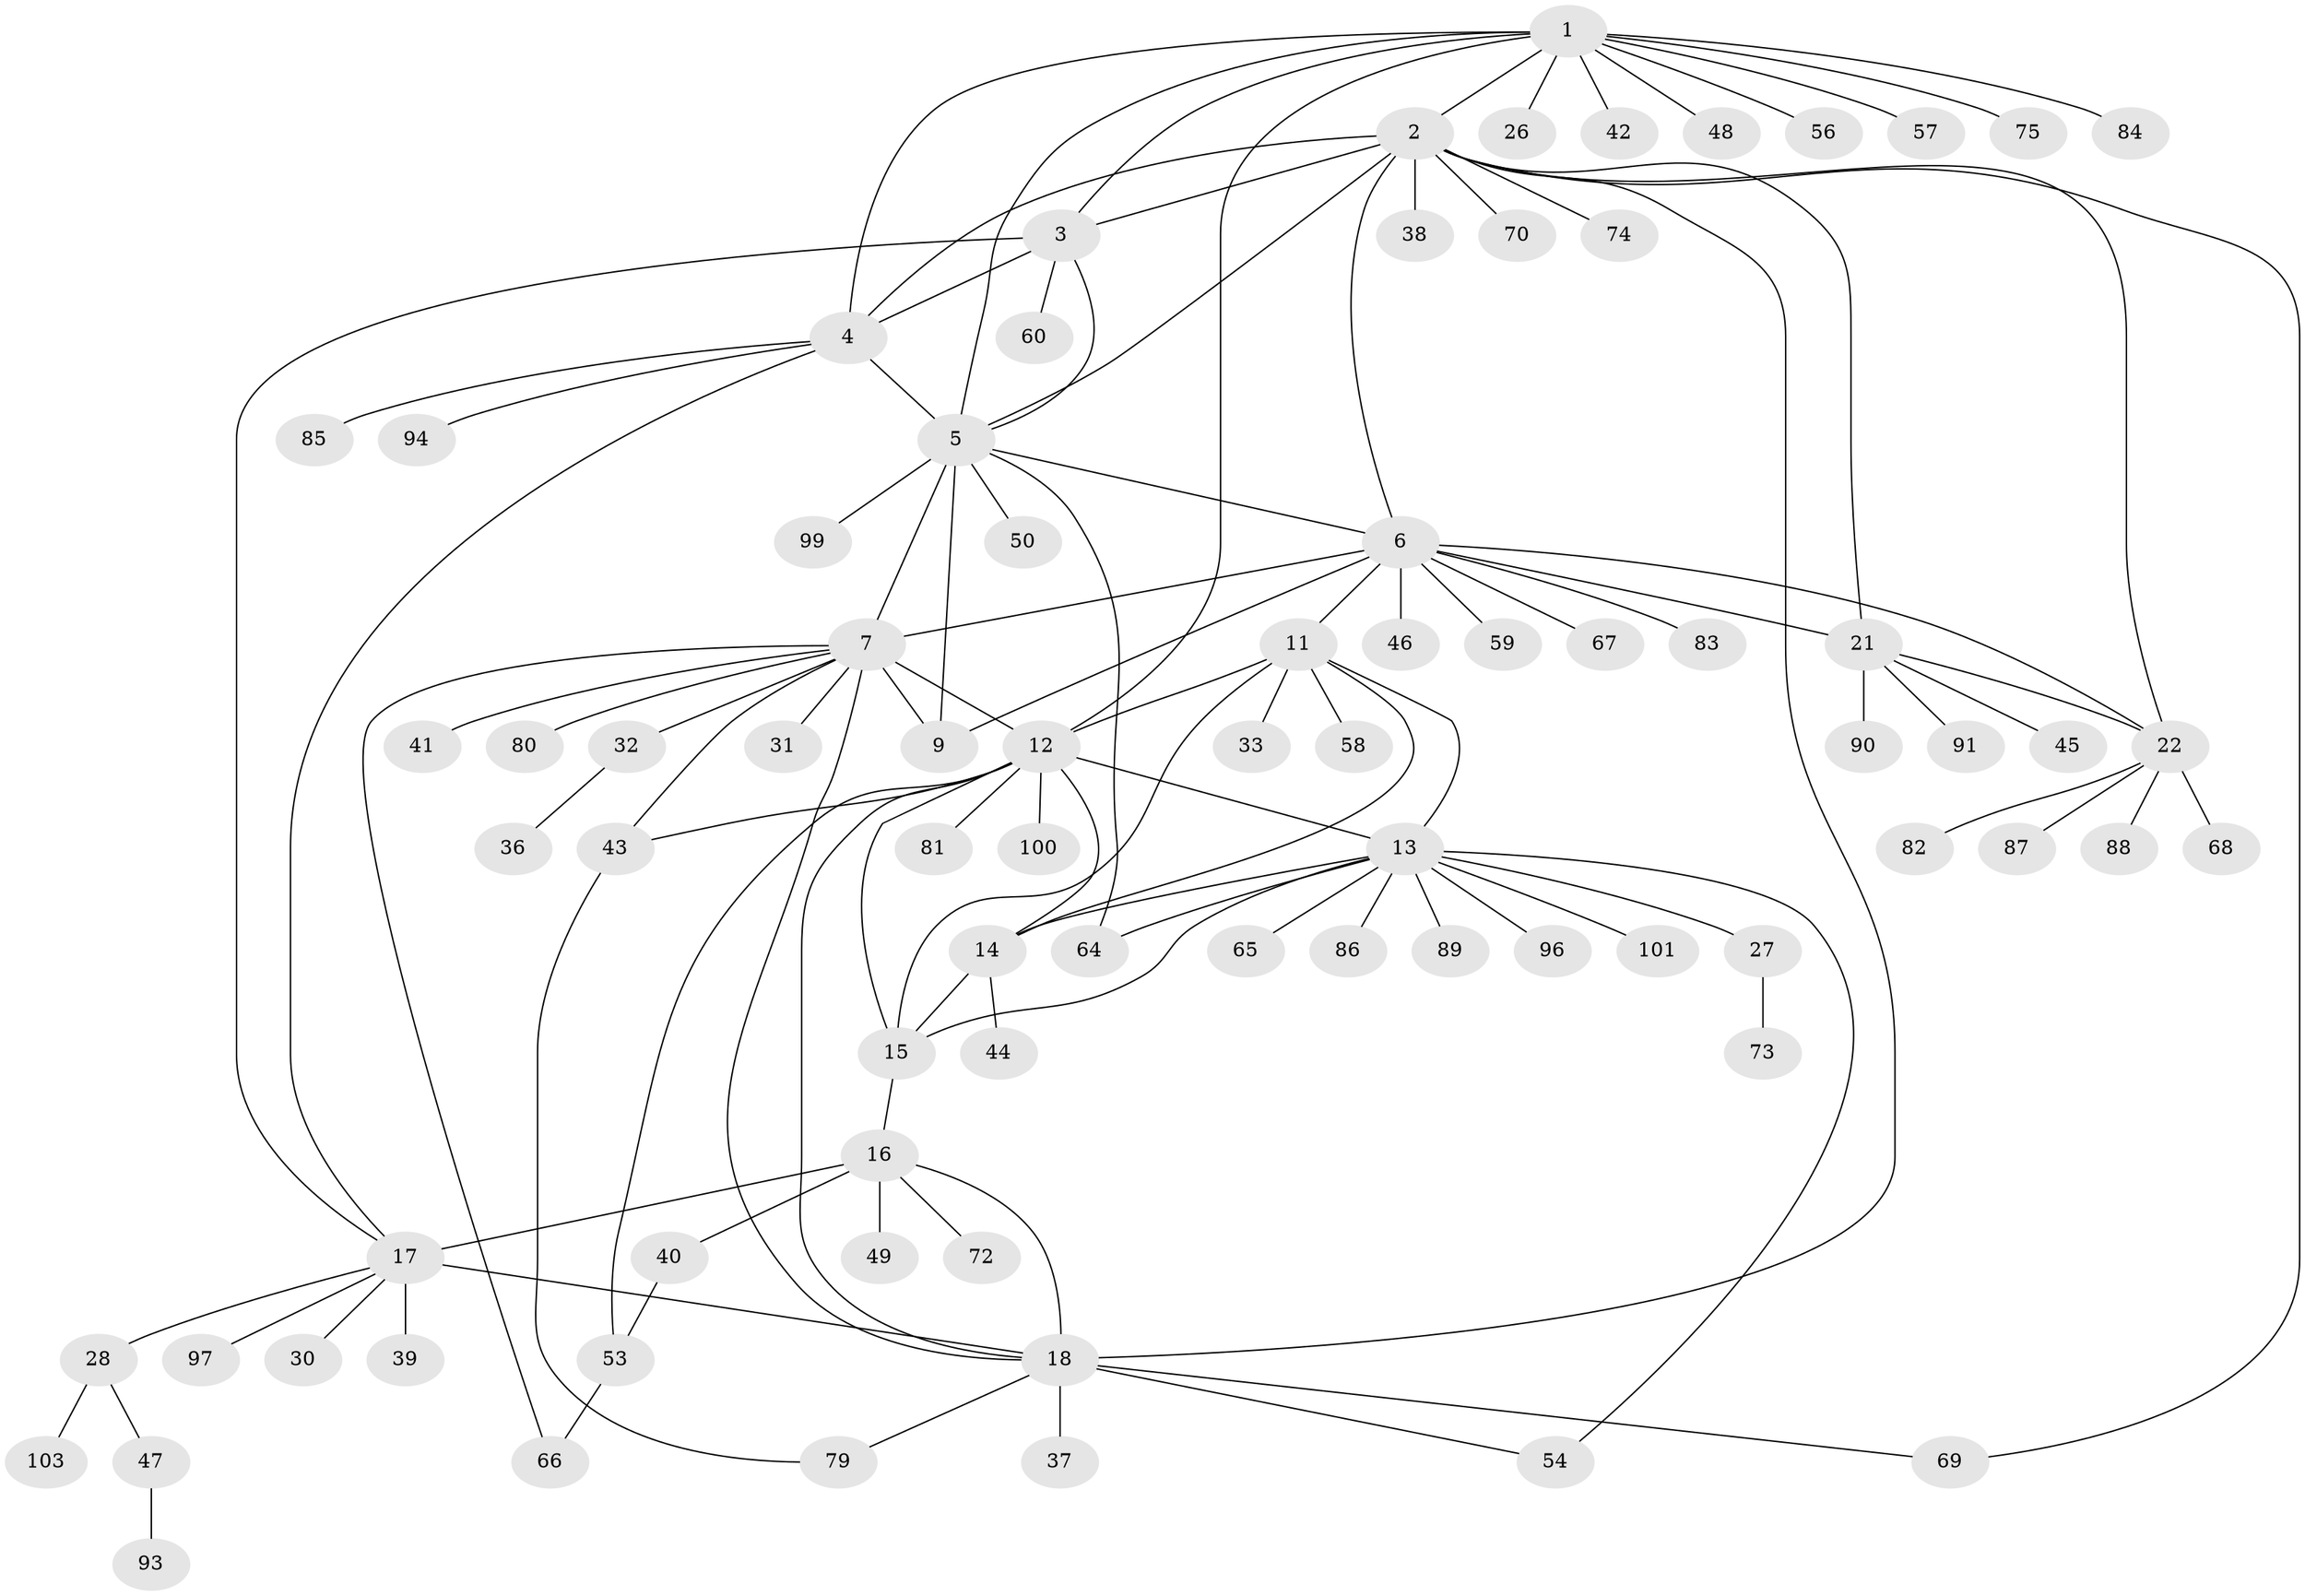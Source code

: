 // original degree distribution, {13: 0.009708737864077669, 9: 0.02912621359223301, 6: 0.07766990291262135, 8: 0.019417475728155338, 7: 0.038834951456310676, 10: 0.019417475728155338, 5: 0.02912621359223301, 11: 0.019417475728155338, 1: 0.5436893203883495, 2: 0.1553398058252427, 3: 0.04854368932038835, 4: 0.009708737864077669}
// Generated by graph-tools (version 1.1) at 2025/42/03/06/25 10:42:11]
// undirected, 79 vertices, 112 edges
graph export_dot {
graph [start="1"]
  node [color=gray90,style=filled];
  1 [super="+35"];
  2 [super="+25"];
  3 [super="+95"];
  4 [super="+63"];
  5 [super="+10"];
  6 [super="+23"];
  7 [super="+8"];
  9 [super="+62"];
  11 [super="+98"];
  12 [super="+76"];
  13 [super="+34"];
  14;
  15 [super="+55"];
  16 [super="+20"];
  17 [super="+19"];
  18 [super="+29"];
  21 [super="+24"];
  22 [super="+51"];
  26;
  27;
  28;
  30;
  31;
  32 [super="+78"];
  33;
  36;
  37;
  38;
  39 [super="+52"];
  40;
  41;
  42;
  43;
  44;
  45;
  46;
  47 [super="+77"];
  48;
  49;
  50;
  53 [super="+61"];
  54;
  56;
  57;
  58;
  59;
  60;
  64;
  65;
  66;
  67;
  68;
  69 [super="+71"];
  70;
  72 [super="+92"];
  73;
  74;
  75;
  79;
  80;
  81;
  82;
  83;
  84;
  85;
  86;
  87 [super="+102"];
  88;
  89;
  90;
  91;
  93;
  94;
  96;
  97;
  99;
  100;
  101;
  103;
  1 -- 2;
  1 -- 3;
  1 -- 4;
  1 -- 5;
  1 -- 12;
  1 -- 26;
  1 -- 42;
  1 -- 48;
  1 -- 56;
  1 -- 57;
  1 -- 75;
  1 -- 84;
  2 -- 3;
  2 -- 4;
  2 -- 5;
  2 -- 38;
  2 -- 70;
  2 -- 74;
  2 -- 18 [weight=2];
  2 -- 21 [weight=2];
  2 -- 22;
  2 -- 69;
  2 -- 6;
  3 -- 4;
  3 -- 5;
  3 -- 60;
  3 -- 17;
  4 -- 5;
  4 -- 85;
  4 -- 94;
  4 -- 17;
  5 -- 50;
  5 -- 99;
  5 -- 64;
  5 -- 6;
  5 -- 7 [weight=2];
  5 -- 9;
  6 -- 7 [weight=2];
  6 -- 9;
  6 -- 59;
  6 -- 67;
  6 -- 11;
  6 -- 46;
  6 -- 83;
  6 -- 21 [weight=2];
  6 -- 22;
  7 -- 9 [weight=2];
  7 -- 12;
  7 -- 18;
  7 -- 31;
  7 -- 32;
  7 -- 66;
  7 -- 80;
  7 -- 43;
  7 -- 41;
  11 -- 12;
  11 -- 13;
  11 -- 14;
  11 -- 15;
  11 -- 33;
  11 -- 58;
  12 -- 13;
  12 -- 14;
  12 -- 15;
  12 -- 43;
  12 -- 81;
  12 -- 100;
  12 -- 18;
  12 -- 53;
  13 -- 14;
  13 -- 15;
  13 -- 27;
  13 -- 54;
  13 -- 64;
  13 -- 65;
  13 -- 96;
  13 -- 101;
  13 -- 89;
  13 -- 86;
  14 -- 15;
  14 -- 44;
  15 -- 16;
  16 -- 17 [weight=4];
  16 -- 18 [weight=2];
  16 -- 40;
  16 -- 49;
  16 -- 72;
  17 -- 18 [weight=2];
  17 -- 30;
  17 -- 39;
  17 -- 97;
  17 -- 28;
  18 -- 37;
  18 -- 79;
  18 -- 54;
  18 -- 69;
  21 -- 22 [weight=2];
  21 -- 90;
  21 -- 91;
  21 -- 45;
  22 -- 68;
  22 -- 82;
  22 -- 87;
  22 -- 88;
  27 -- 73;
  28 -- 47;
  28 -- 103;
  32 -- 36;
  40 -- 53;
  43 -- 79;
  47 -- 93;
  53 -- 66;
}
